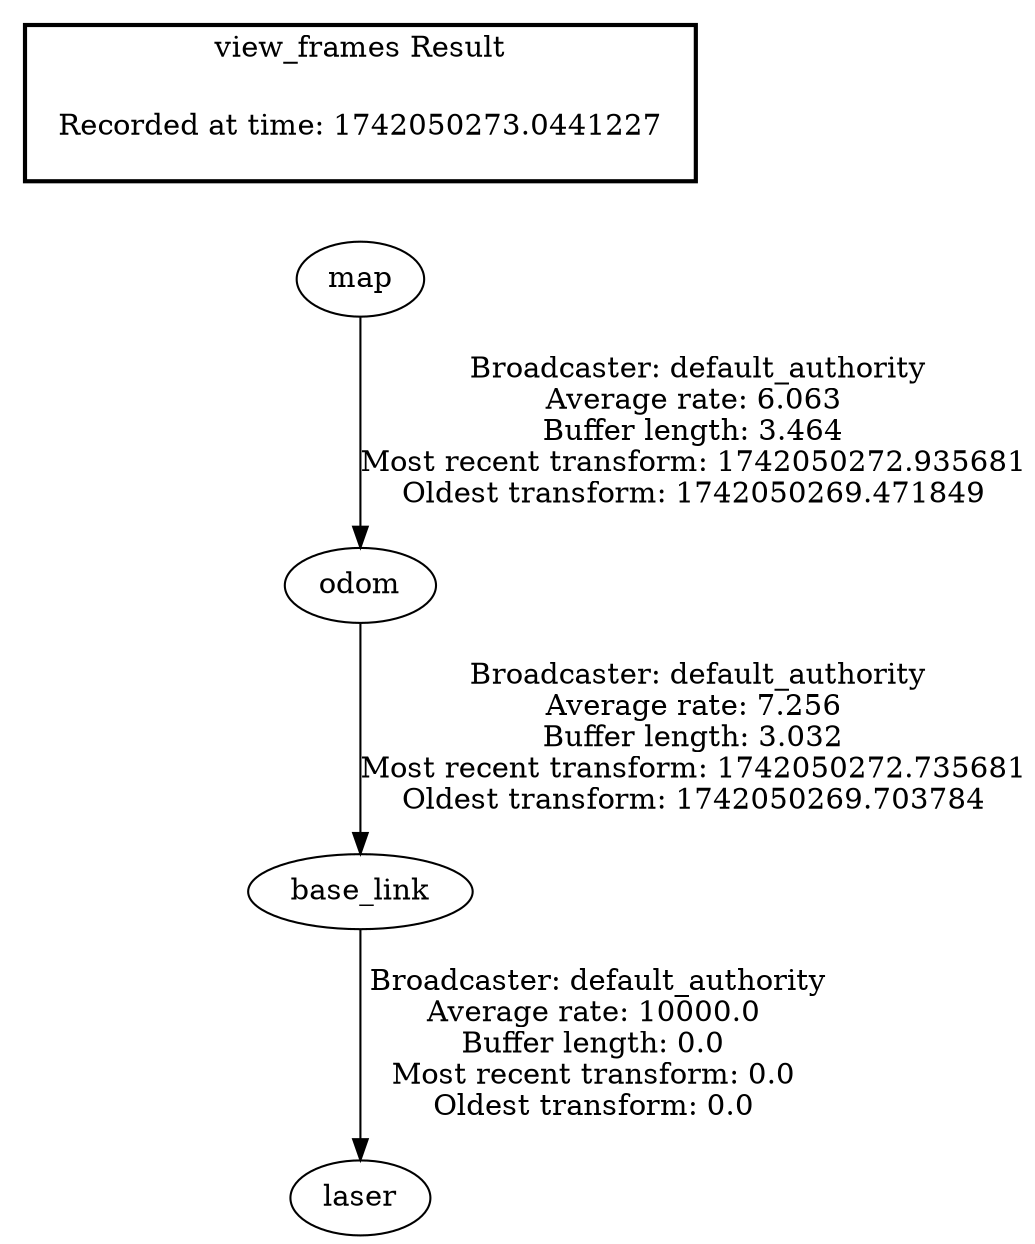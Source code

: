 digraph G {
"base_link" -> "laser"[label=" Broadcaster: default_authority\nAverage rate: 10000.0\nBuffer length: 0.0\nMost recent transform: 0.0\nOldest transform: 0.0\n"];
"odom" -> "base_link"[label=" Broadcaster: default_authority\nAverage rate: 7.256\nBuffer length: 3.032\nMost recent transform: 1742050272.735681\nOldest transform: 1742050269.703784\n"];
"map" -> "odom"[label=" Broadcaster: default_authority\nAverage rate: 6.063\nBuffer length: 3.464\nMost recent transform: 1742050272.935681\nOldest transform: 1742050269.471849\n"];
edge [style=invis];
 subgraph cluster_legend { style=bold; color=black; label ="view_frames Result";
"Recorded at time: 1742050273.0441227"[ shape=plaintext ] ;
}->"map";
}